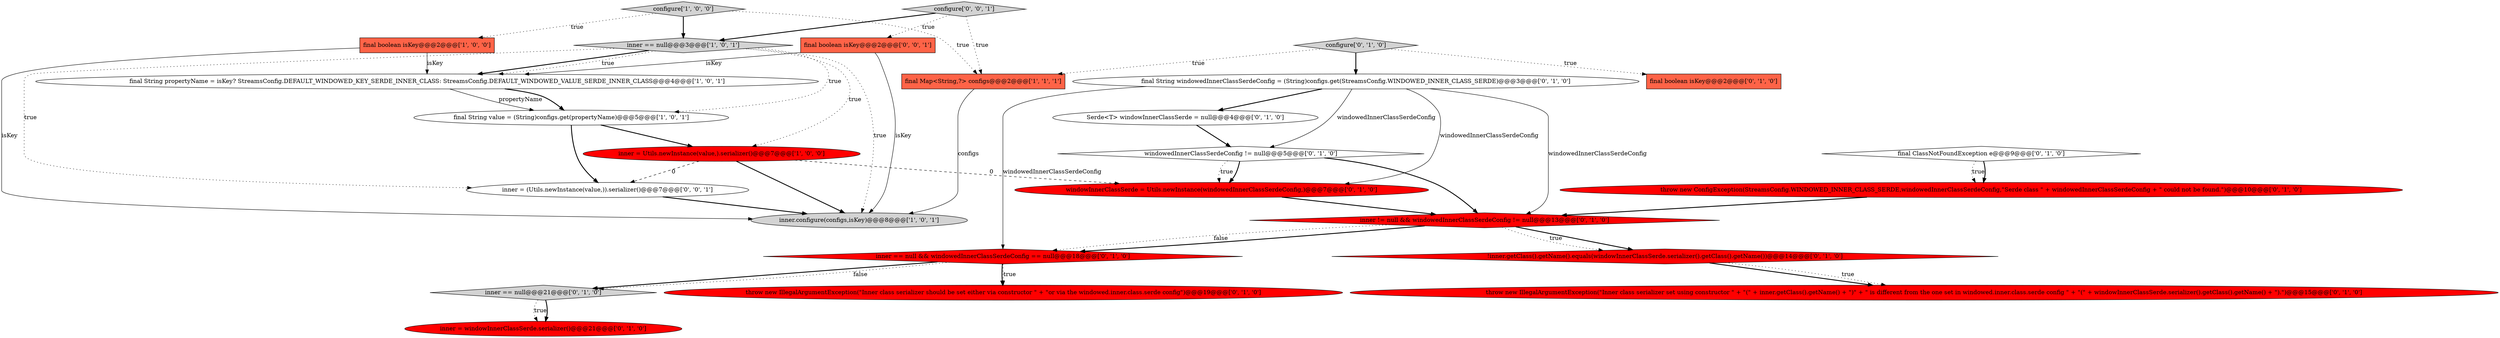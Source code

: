 digraph {
15 [style = filled, label = "!inner.getClass().getName().equals(windowInnerClassSerde.serializer().getClass().getName())@@@14@@@['0', '1', '0']", fillcolor = red, shape = diamond image = "AAA1AAABBB2BBB"];
19 [style = filled, label = "throw new ConfigException(StreamsConfig.WINDOWED_INNER_CLASS_SERDE,windowedInnerClassSerdeConfig,\"Serde class \" + windowedInnerClassSerdeConfig + \" could not be found.\")@@@10@@@['0', '1', '0']", fillcolor = red, shape = ellipse image = "AAA1AAABBB2BBB"];
5 [style = filled, label = "final String value = (String)configs.get(propertyName)@@@5@@@['1', '0', '1']", fillcolor = white, shape = ellipse image = "AAA0AAABBB1BBB"];
2 [style = filled, label = "final String propertyName = isKey? StreamsConfig.DEFAULT_WINDOWED_KEY_SERDE_INNER_CLASS: StreamsConfig.DEFAULT_WINDOWED_VALUE_SERDE_INNER_CLASS@@@4@@@['1', '0', '1']", fillcolor = white, shape = ellipse image = "AAA0AAABBB1BBB"];
10 [style = filled, label = "windowInnerClassSerde = Utils.newInstance(windowedInnerClassSerdeConfig,)@@@7@@@['0', '1', '0']", fillcolor = red, shape = ellipse image = "AAA1AAABBB2BBB"];
11 [style = filled, label = "throw new IllegalArgumentException(\"Inner class serializer set using constructor \" + \"(\" + inner.getClass().getName() + \")\" + \" is different from the one set in windowed.inner.class.serde config \" + \"(\" + windowInnerClassSerde.serializer().getClass().getName() + \").\")@@@15@@@['0', '1', '0']", fillcolor = red, shape = ellipse image = "AAA1AAABBB2BBB"];
6 [style = filled, label = "inner = Utils.newInstance(value,).serializer()@@@7@@@['1', '0', '0']", fillcolor = red, shape = ellipse image = "AAA1AAABBB1BBB"];
17 [style = filled, label = "inner == null@@@21@@@['0', '1', '0']", fillcolor = lightgray, shape = diamond image = "AAA0AAABBB2BBB"];
3 [style = filled, label = "configure['1', '0', '0']", fillcolor = lightgray, shape = diamond image = "AAA0AAABBB1BBB"];
8 [style = filled, label = "final String windowedInnerClassSerdeConfig = (String)configs.get(StreamsConfig.WINDOWED_INNER_CLASS_SERDE)@@@3@@@['0', '1', '0']", fillcolor = white, shape = ellipse image = "AAA0AAABBB2BBB"];
21 [style = filled, label = "windowedInnerClassSerdeConfig != null@@@5@@@['0', '1', '0']", fillcolor = white, shape = diamond image = "AAA0AAABBB2BBB"];
24 [style = filled, label = "final boolean isKey@@@2@@@['0', '0', '1']", fillcolor = tomato, shape = box image = "AAA0AAABBB3BBB"];
1 [style = filled, label = "inner == null@@@3@@@['1', '0', '1']", fillcolor = lightgray, shape = diamond image = "AAA0AAABBB1BBB"];
23 [style = filled, label = "configure['0', '0', '1']", fillcolor = lightgray, shape = diamond image = "AAA0AAABBB3BBB"];
22 [style = filled, label = "inner != null && windowedInnerClassSerdeConfig != null@@@13@@@['0', '1', '0']", fillcolor = red, shape = diamond image = "AAA1AAABBB2BBB"];
13 [style = filled, label = "final boolean isKey@@@2@@@['0', '1', '0']", fillcolor = tomato, shape = box image = "AAA0AAABBB2BBB"];
16 [style = filled, label = "throw new IllegalArgumentException(\"Inner class serializer should be set either via constructor \" + \"or via the windowed.inner.class.serde config\")@@@19@@@['0', '1', '0']", fillcolor = red, shape = ellipse image = "AAA1AAABBB2BBB"];
4 [style = filled, label = "final Map<String,?> configs@@@2@@@['1', '1', '1']", fillcolor = tomato, shape = box image = "AAA0AAABBB1BBB"];
18 [style = filled, label = "inner = windowInnerClassSerde.serializer()@@@21@@@['0', '1', '0']", fillcolor = red, shape = ellipse image = "AAA1AAABBB2BBB"];
25 [style = filled, label = "inner = (Utils.newInstance(value,)).serializer()@@@7@@@['0', '0', '1']", fillcolor = white, shape = ellipse image = "AAA0AAABBB3BBB"];
0 [style = filled, label = "final boolean isKey@@@2@@@['1', '0', '0']", fillcolor = tomato, shape = box image = "AAA0AAABBB1BBB"];
7 [style = filled, label = "inner.configure(configs,isKey)@@@8@@@['1', '0', '1']", fillcolor = lightgray, shape = ellipse image = "AAA0AAABBB1BBB"];
9 [style = filled, label = "configure['0', '1', '0']", fillcolor = lightgray, shape = diamond image = "AAA0AAABBB2BBB"];
14 [style = filled, label = "final ClassNotFoundException e@@@9@@@['0', '1', '0']", fillcolor = white, shape = diamond image = "AAA0AAABBB2BBB"];
20 [style = filled, label = "inner == null && windowedInnerClassSerdeConfig == null@@@18@@@['0', '1', '0']", fillcolor = red, shape = diamond image = "AAA1AAABBB2BBB"];
12 [style = filled, label = "Serde<T> windowInnerClassSerde = null@@@4@@@['0', '1', '0']", fillcolor = white, shape = ellipse image = "AAA0AAABBB2BBB"];
10->22 [style = bold, label=""];
21->10 [style = bold, label=""];
1->25 [style = dotted, label="true"];
14->19 [style = dotted, label="true"];
22->15 [style = bold, label=""];
20->17 [style = bold, label=""];
3->1 [style = bold, label=""];
17->18 [style = dotted, label="true"];
12->21 [style = bold, label=""];
24->2 [style = solid, label="isKey"];
8->10 [style = solid, label="windowedInnerClassSerdeConfig"];
3->4 [style = dotted, label="true"];
20->17 [style = dotted, label="false"];
14->19 [style = bold, label=""];
21->10 [style = dotted, label="true"];
8->20 [style = solid, label="windowedInnerClassSerdeConfig"];
8->22 [style = solid, label="windowedInnerClassSerdeConfig"];
9->8 [style = bold, label=""];
25->7 [style = bold, label=""];
5->25 [style = bold, label=""];
6->10 [style = dashed, label="0"];
1->7 [style = dotted, label="true"];
23->4 [style = dotted, label="true"];
20->16 [style = bold, label=""];
5->6 [style = bold, label=""];
15->11 [style = bold, label=""];
22->20 [style = bold, label=""];
6->25 [style = dashed, label="0"];
21->22 [style = bold, label=""];
8->21 [style = solid, label="windowedInnerClassSerdeConfig"];
9->13 [style = dotted, label="true"];
17->18 [style = bold, label=""];
22->20 [style = dotted, label="false"];
15->11 [style = dotted, label="true"];
3->0 [style = dotted, label="true"];
8->12 [style = bold, label=""];
23->1 [style = bold, label=""];
9->4 [style = dotted, label="true"];
4->7 [style = solid, label="configs"];
1->6 [style = dotted, label="true"];
1->2 [style = bold, label=""];
0->2 [style = solid, label="isKey"];
1->2 [style = dotted, label="true"];
6->7 [style = bold, label=""];
22->15 [style = dotted, label="true"];
19->22 [style = bold, label=""];
2->5 [style = solid, label="propertyName"];
23->24 [style = dotted, label="true"];
1->5 [style = dotted, label="true"];
24->7 [style = solid, label="isKey"];
20->16 [style = dotted, label="true"];
2->5 [style = bold, label=""];
0->7 [style = solid, label="isKey"];
}
